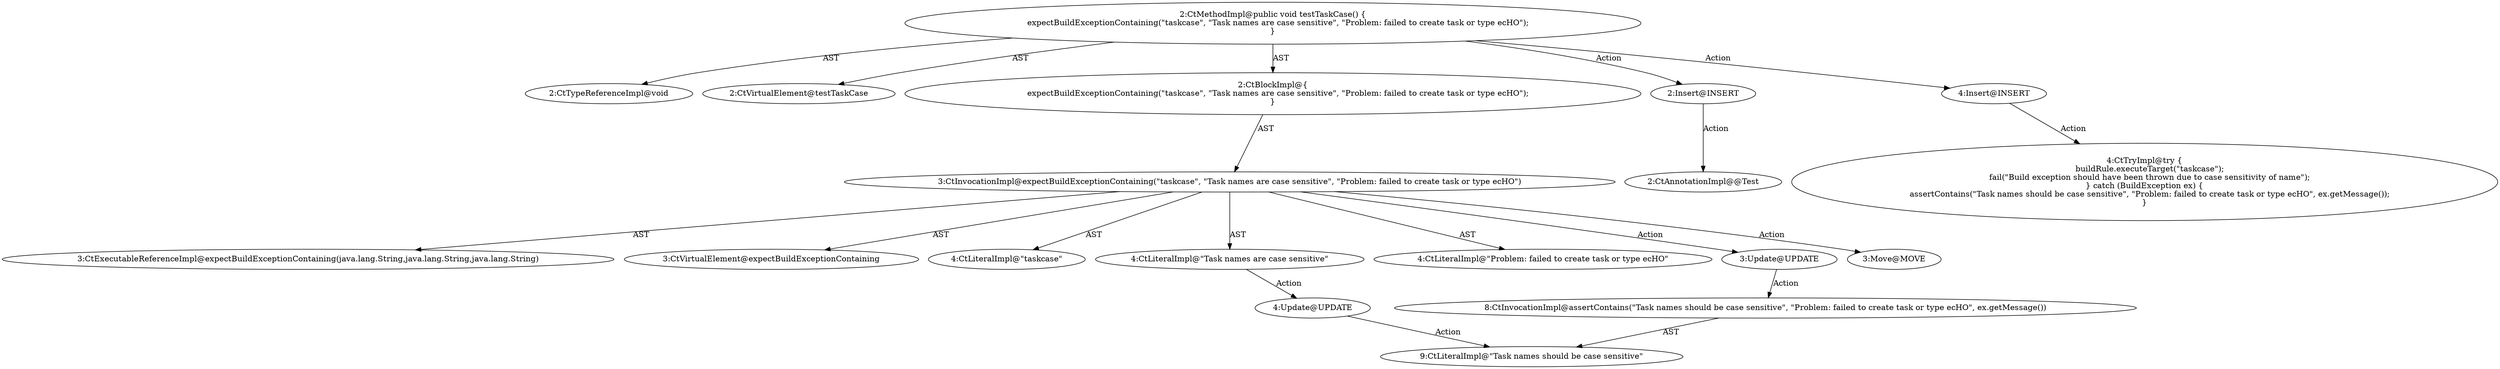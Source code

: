 digraph "testTaskCase#?" {
0 [label="2:CtTypeReferenceImpl@void" shape=ellipse]
1 [label="2:CtVirtualElement@testTaskCase" shape=ellipse]
2 [label="3:CtExecutableReferenceImpl@expectBuildExceptionContaining(java.lang.String,java.lang.String,java.lang.String)" shape=ellipse]
3 [label="3:CtVirtualElement@expectBuildExceptionContaining" shape=ellipse]
4 [label="4:CtLiteralImpl@\"taskcase\"" shape=ellipse]
5 [label="4:CtLiteralImpl@\"Task names are case sensitive\"" shape=ellipse]
6 [label="4:CtLiteralImpl@\"Problem: failed to create task or type ecHO\"" shape=ellipse]
7 [label="3:CtInvocationImpl@expectBuildExceptionContaining(\"taskcase\", \"Task names are case sensitive\", \"Problem: failed to create task or type ecHO\")" shape=ellipse]
8 [label="2:CtBlockImpl@\{
    expectBuildExceptionContaining(\"taskcase\", \"Task names are case sensitive\", \"Problem: failed to create task or type ecHO\");
\}" shape=ellipse]
9 [label="2:CtMethodImpl@public void testTaskCase() \{
    expectBuildExceptionContaining(\"taskcase\", \"Task names are case sensitive\", \"Problem: failed to create task or type ecHO\");
\}" shape=ellipse]
10 [label="3:Update@UPDATE" shape=ellipse]
11 [label="8:CtInvocationImpl@assertContains(\"Task names should be case sensitive\", \"Problem: failed to create task or type ecHO\", ex.getMessage())" shape=ellipse]
12 [label="4:Update@UPDATE" shape=ellipse]
13 [label="9:CtLiteralImpl@\"Task names should be case sensitive\"" shape=ellipse]
14 [label="2:Insert@INSERT" shape=ellipse]
15 [label="2:CtAnnotationImpl@@Test" shape=ellipse]
16 [label="4:Insert@INSERT" shape=ellipse]
17 [label="4:CtTryImpl@try \{
    buildRule.executeTarget(\"taskcase\");
    fail(\"Build exception should have been thrown due to case sensitivity of name\");
\} catch (BuildException ex) \{
    assertContains(\"Task names should be case sensitive\", \"Problem: failed to create task or type ecHO\", ex.getMessage());
\}" shape=ellipse]
18 [label="3:Move@MOVE" shape=ellipse]
5 -> 12 [label="Action"];
7 -> 3 [label="AST"];
7 -> 2 [label="AST"];
7 -> 4 [label="AST"];
7 -> 5 [label="AST"];
7 -> 6 [label="AST"];
7 -> 10 [label="Action"];
7 -> 18 [label="Action"];
8 -> 7 [label="AST"];
9 -> 1 [label="AST"];
9 -> 0 [label="AST"];
9 -> 8 [label="AST"];
9 -> 14 [label="Action"];
9 -> 16 [label="Action"];
10 -> 11 [label="Action"];
11 -> 13 [label="AST"];
12 -> 13 [label="Action"];
14 -> 15 [label="Action"];
16 -> 17 [label="Action"];
}